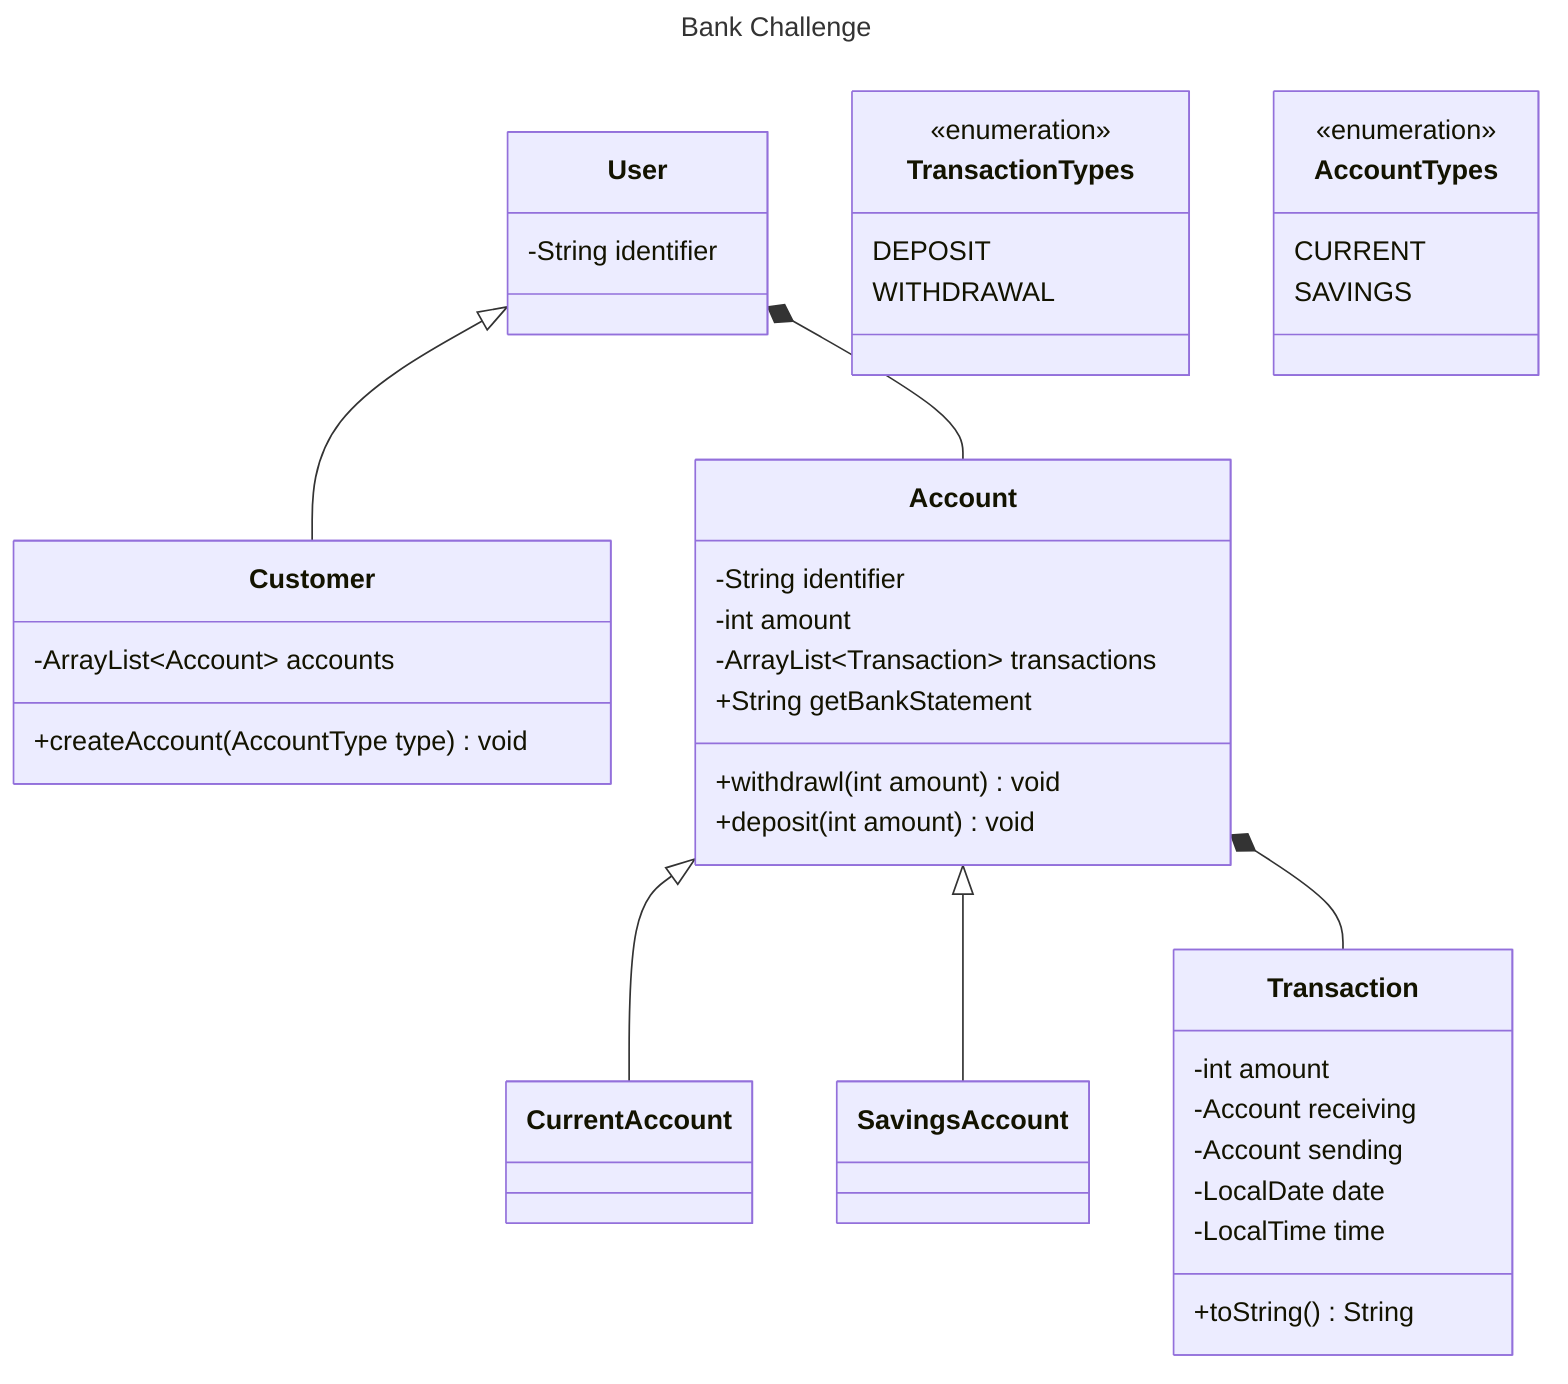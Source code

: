---
title: Bank Challenge
---
classDiagram
    User <|-- Customer
    User *-- Account

    Account <|-- CurrentAccount
    Account <|-- SavingsAccount
    Account *-- Transaction
    class User{
        -String identifier
    }
    class Customer{
        -ArrayList~Account~ accounts
        +createAccount(AccountType type) void
    }
    class Account{
        -String identifier
        -int amount
        -ArrayList~Transaction~ transactions
        +withdrawl(int amount) void
        +deposit(int amount) void
        +String getBankStatement

    }
    class CurrentAccount{

    }
    class SavingsAccount{

    }
    class Transaction{
        -int amount
        -Account receiving
        -Account sending
        -LocalDate date
        -LocalTime time
        +toString() String
    }


    class TransactionTypes{
        DEPOSIT
        WITHDRAWAL

    }
    <<enumeration>> TransactionTypes
    class AccountTypes{
        CURRENT
        SAVINGS
    }
    <<enumeration>> AccountTypes